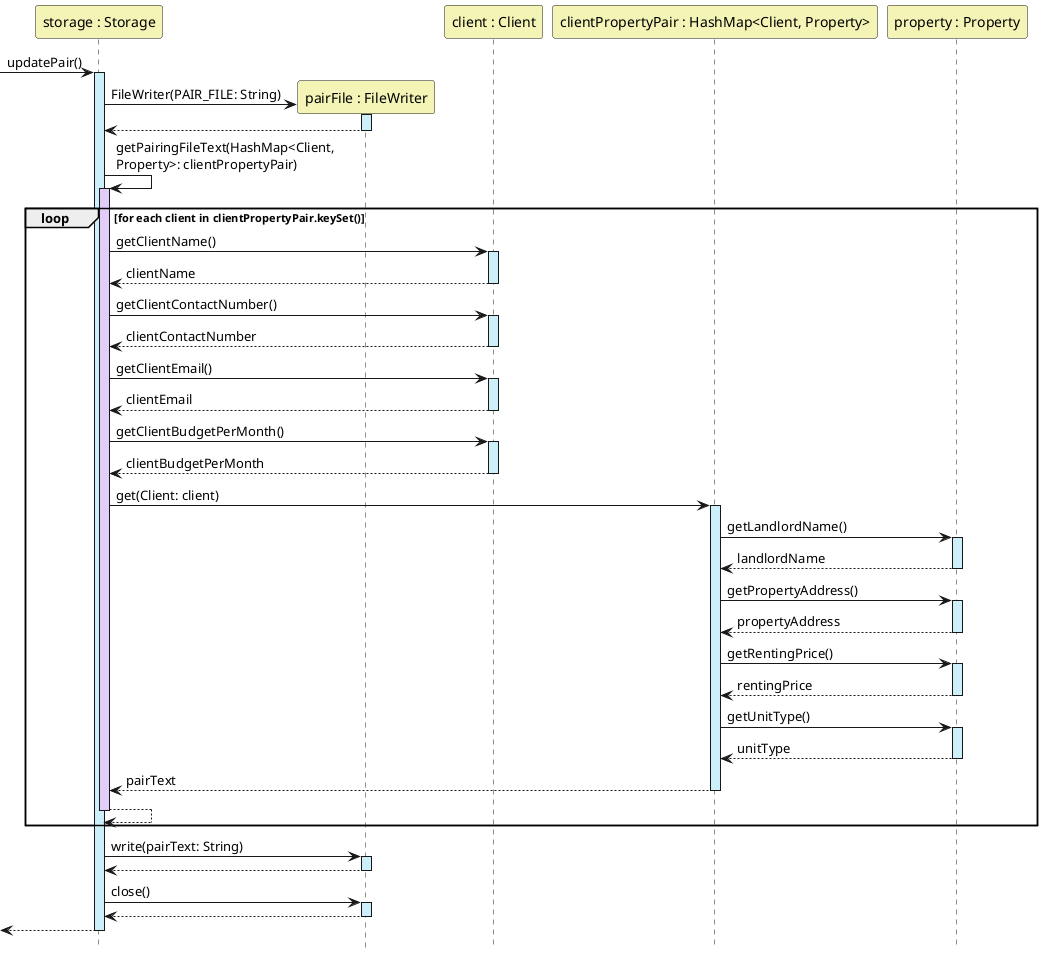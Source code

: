 @startuml
'https://plantuml.com/sequence-diagram

hide footbox
Participant "storage : Storage" as Storage #F4F4B6
Participant "pairFile : FileWriter" as FileWriter #F4F4B6
Participant "client : Client" as Client #F4F4B6
Participant "clientPropertyPair : HashMap<Client, Property>" as ClientPropertyPair #F4F4B6
Participant "property : Property" as Property #F4F4B6


->Storage:updatePair()
activate Storage #CDEFF9
create FileWriter

Storage -> FileWriter:FileWriter(PAIR_FILE: String)
activate FileWriter #CDEFF9
return

Storage->Storage:getPairingFileText(HashMap<Client, \nProperty>: clientPropertyPair)
activate Storage #E2CDF9
    loop for each client in clientPropertyPair.keySet()
        Storage->Client:getClientName()
        activate Client #CDEFF9
        return clientName

        Storage->Client:getClientContactNumber()
        activate Client #CDEFF9
        return clientContactNumber

        Storage->Client:getClientEmail()
        activate Client #CDEFF9
        return clientEmail

        Storage->Client:getClientBudgetPerMonth()
        activate Client #CDEFF9
        return clientBudgetPerMonth

        Storage->ClientPropertyPair:get(Client: client)
        activate ClientPropertyPair #CDEFF9

        ClientPropertyPair->Property:getLandlordName()
        activate Property #CDEFF9
        return landlordName

        ClientPropertyPair->Property:getPropertyAddress()
        activate Property #CDEFF9
        return propertyAddress

        ClientPropertyPair->Property:getRentingPrice()
        activate Property #CDEFF9
        return rentingPrice

        ClientPropertyPair->Property:getUnitType()
        activate Property #CDEFF9
        return unitType
        return pairText
        return
    end

Storage->FileWriter:write(pairText: String)
activate FileWriter #CDEFF9
return

Storage->FileWriter:close()
activate FileWriter #CDEFF9
return
return


@enduml